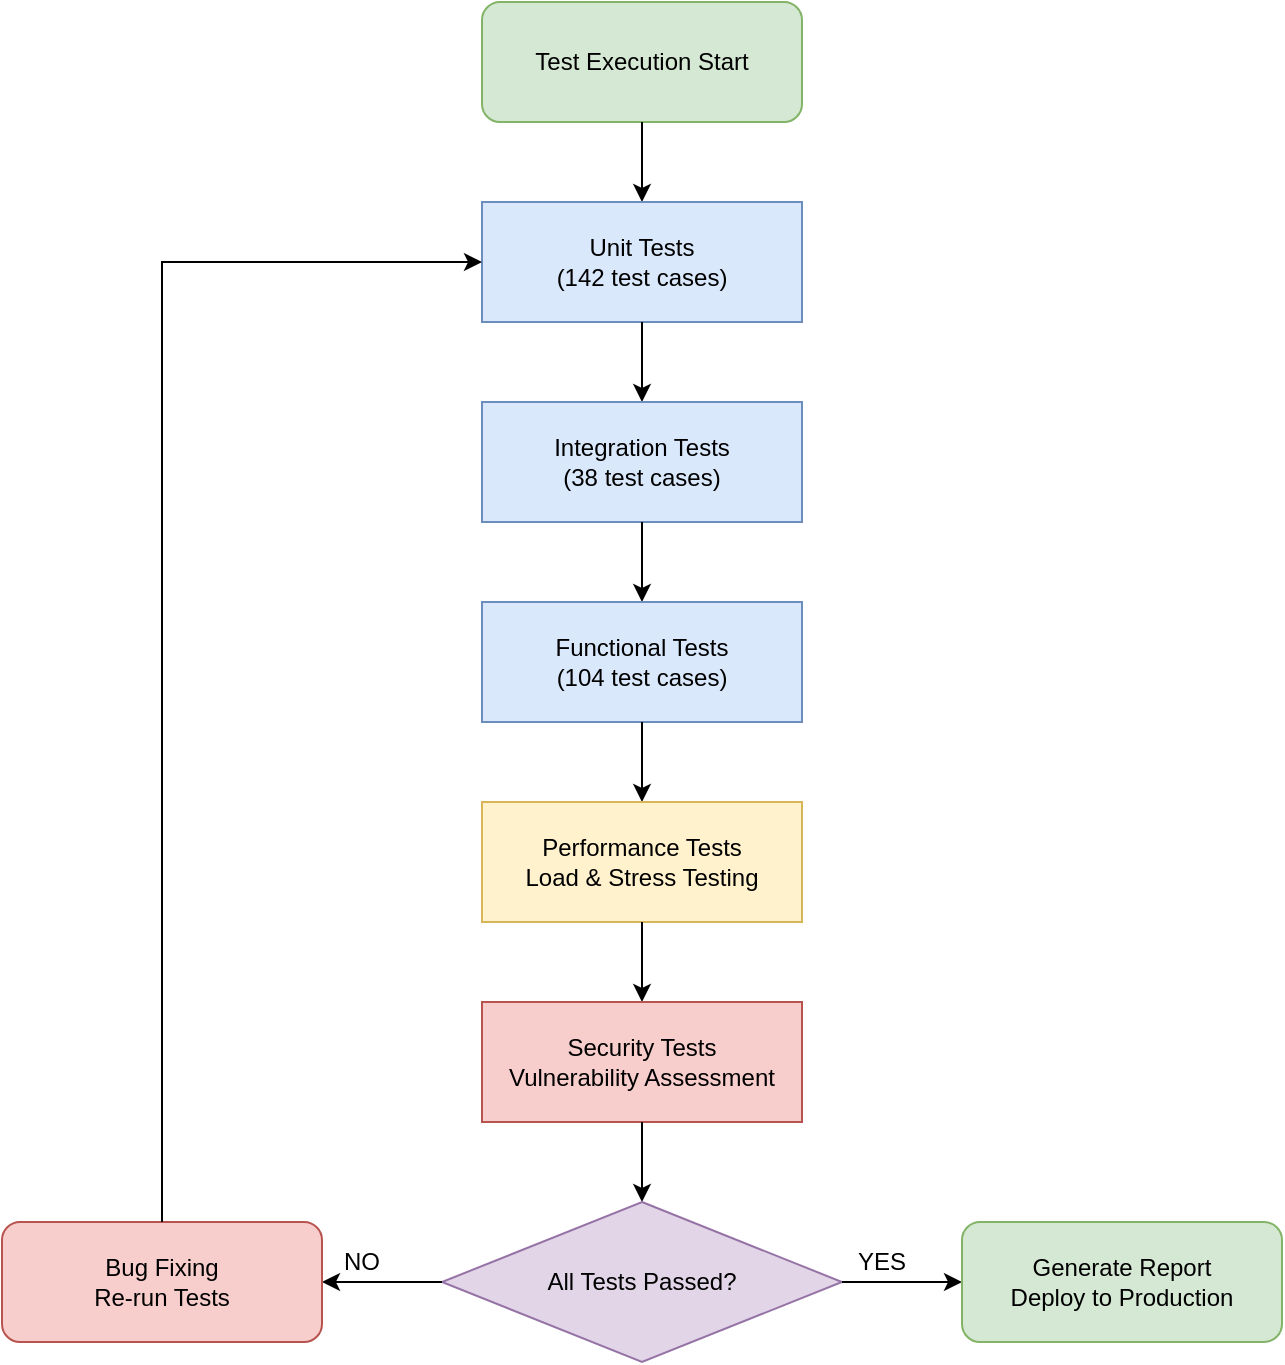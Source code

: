 <mxfile version="26.0.14">
  <diagram name="Test Flow Diagram" id="TestFlowDiagram">
    <mxGraphModel dx="1575" dy="862" grid="1" gridSize="10" guides="1" tooltips="1" connect="1" arrows="1" fold="1" page="1" pageScale="1" pageWidth="827" pageHeight="1169" math="0" shadow="0">
      <root>
        <mxCell id="0" />
        <mxCell id="1" parent="0" />

        <!-- Start Node -->
        <mxCell id="start" value="Test Execution Start" style="rounded=1;whiteSpace=wrap;html=1;fillColor=#d5e8d4;strokeColor=#82b366;" vertex="1" parent="1">
          <mxGeometry x="320" y="40" width="160" height="60" as="geometry" />
        </mxCell>

        <!-- Unit Tests -->
        <mxCell id="edge1" style="edgeStyle=orthogonalEdgeStyle;rounded=0;orthogonalLoop=1;jettySize=auto;html=1;" edge="1" parent="1" source="start" target="unit-tests">
          <mxGeometry relative="1" as="geometry" />
        </mxCell>
        <mxCell id="unit-tests" value="Unit Tests&#xa;(142 test cases)" style="rounded=0;whiteSpace=wrap;html=1;fillColor=#dae8fc;strokeColor=#6c8ebf;" vertex="1" parent="1">
          <mxGeometry x="320" y="140" width="160" height="60" as="geometry" />
        </mxCell>

        <!-- Integration Tests -->
        <mxCell id="edge2" style="edgeStyle=orthogonalEdgeStyle;rounded=0;orthogonalLoop=1;jettySize=auto;html=1;" edge="1" parent="1" source="unit-tests" target="integration-tests">
          <mxGeometry relative="1" as="geometry" />
        </mxCell>
        <mxCell id="integration-tests" value="Integration Tests&#xa;(38 test cases)" style="rounded=0;whiteSpace=wrap;html=1;fillColor=#dae8fc;strokeColor=#6c8ebf;" vertex="1" parent="1">
          <mxGeometry x="320" y="240" width="160" height="60" as="geometry" />
        </mxCell>

        <!-- Functional Tests -->
        <mxCell id="edge3" style="edgeStyle=orthogonalEdgeStyle;rounded=0;orthogonalLoop=1;jettySize=auto;html=1;" edge="1" parent="1" source="integration-tests" target="functional-tests">
          <mxGeometry relative="1" as="geometry" />
        </mxCell>
        <mxCell id="functional-tests" value="Functional Tests&#xa;(104 test cases)" style="rounded=0;whiteSpace=wrap;html=1;fillColor=#dae8fc;strokeColor=#6c8ebf;" vertex="1" parent="1">
          <mxGeometry x="320" y="340" width="160" height="60" as="geometry" />
        </mxCell>

        <!-- Performance Tests -->
        <mxCell id="edge4" style="edgeStyle=orthogonalEdgeStyle;rounded=0;orthogonalLoop=1;jettySize=auto;html=1;" edge="1" parent="1" source="functional-tests" target="performance-tests">
          <mxGeometry relative="1" as="geometry" />
        </mxCell>
        <mxCell id="performance-tests" value="Performance Tests&#xa;Load &amp; Stress Testing" style="rounded=0;whiteSpace=wrap;html=1;fillColor=#fff2cc;strokeColor=#d6b656;" vertex="1" parent="1">
          <mxGeometry x="320" y="440" width="160" height="60" as="geometry" />
        </mxCell>

        <!-- Security Tests -->
        <mxCell id="edge5" style="edgeStyle=orthogonalEdgeStyle;rounded=0;orthogonalLoop=1;jettySize=auto;html=1;" edge="1" parent="1" source="performance-tests" target="security-tests">
          <mxGeometry relative="1" as="geometry" />
        </mxCell>
        <mxCell id="security-tests" value="Security Tests&#xa;Vulnerability Assessment" style="rounded=0;whiteSpace=wrap;html=1;fillColor=#f8cecc;strokeColor=#b85450;" vertex="1" parent="1">
          <mxGeometry x="320" y="540" width="160" height="60" as="geometry" />
        </mxCell>

        <!-- Decision Point -->
        <mxCell id="edge6" style="edgeStyle=orthogonalEdgeStyle;rounded=0;orthogonalLoop=1;jettySize=auto;html=1;" edge="1" parent="1" source="security-tests" target="decision">
          <mxGeometry relative="1" as="geometry" />
        </mxCell>
        <mxCell id="decision" value="All Tests Passed?" style="rhombus;whiteSpace=wrap;html=1;fillColor=#e1d5e7;strokeColor=#9673a6;" vertex="1" parent="1">
          <mxGeometry x="300" y="640" width="200" height="80" as="geometry" />
        </mxCell>

        <!-- Success Path -->
        <mxCell id="edge7" style="edgeStyle=orthogonalEdgeStyle;rounded=0;orthogonalLoop=1;jettySize=auto;html=1;" edge="1" parent="1" source="decision" target="success">
          <mxGeometry relative="1" as="geometry" />
        </mxCell>
        <mxCell id="success" value="Generate Report&#xa;Deploy to Production" style="rounded=1;whiteSpace=wrap;html=1;fillColor=#d5e8d4;strokeColor=#82b366;" vertex="1" parent="1">
          <mxGeometry x="560" y="650" width="160" height="60" as="geometry" />
        </mxCell>

        <!-- Failure Path -->
        <mxCell id="edge8" style="edgeStyle=orthogonalEdgeStyle;rounded=0;orthogonalLoop=1;jettySize=auto;html=1;" edge="1" parent="1" source="decision" target="failure">
          <mxGeometry relative="1" as="geometry" />
        </mxCell>
        <mxCell id="failure" value="Bug Fixing&#xa;Re-run Tests" style="rounded=1;whiteSpace=wrap;html=1;fillColor=#f8cecc;strokeColor=#b85450;" vertex="1" parent="1">
          <mxGeometry x="80" y="650" width="160" height="60" as="geometry" />
        </mxCell>

        <!-- Loop back -->
        <mxCell id="edge9" style="edgeStyle=orthogonalEdgeStyle;rounded=0;orthogonalLoop=1;jettySize=auto;html=1;exitX=0.5;exitY=0;exitDx=0;exitDy=0;entryX=0;entryY=0.5;entryDx=0;entryDy=0;" edge="1" parent="1" source="failure" target="unit-tests">
          <mxGeometry relative="1" as="geometry">
            <Array as="points">
              <mxPoint x="160" y="170" />
            </Array>
          </mxGeometry>
        </mxCell>

        <!-- Labels -->
        <mxCell id="label-yes" value="YES" style="text;html=1;align=center;verticalAlign=middle;whiteSpace=wrap;rounded=0;" vertex="1" parent="1">
          <mxGeometry x="500" y="660" width="40" height="20" as="geometry" />
        </mxCell>
        <mxCell id="label-no" value="NO" style="text;html=1;align=center;verticalAlign=middle;whiteSpace=wrap;rounded=0;" vertex="1" parent="1">
          <mxGeometry x="240" y="660" width="40" height="20" as="geometry" />
        </mxCell>

      </root>
    </mxGraphModel>
  </diagram>
</mxfile>
